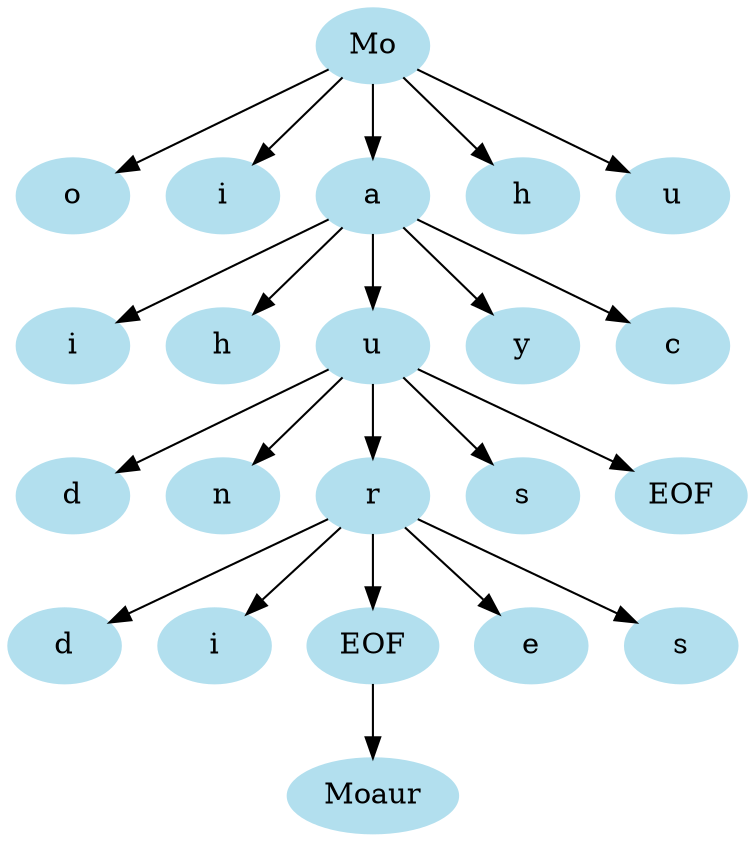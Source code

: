 digraph unix {
	node [color=lightblue2 style=filled]
	size="6,6"
	Mo
	10 [label=o]
	Mo -> 10
	11 [label=i]
	Mo -> 11
	12 [label=a]
	Mo -> 12
	13 [label=h]
	Mo -> 13
	14 [label=u]
	Mo -> 14
	20 [label=i]
	12 -> 20
	21 [label=h]
	12 -> 21
	22 [label=u]
	12 -> 22
	23 [label=y]
	12 -> 23
	24 [label=c]
	12 -> 24
	30 [label=d]
	22 -> 30
	31 [label=n]
	22 -> 31
	32 [label=r]
	22 -> 32
	33 [label=s]
	22 -> 33
	34 [label=EOF]
	22 -> 34
	40 [label=d]
	32 -> 40
	41 [label=i]
	32 -> 41
	42 [label=EOF]
	32 -> 42
	43 [label=e]
	32 -> 43
	44 [label=s]
	32 -> 44
	Moaur
	42 -> Moaur
}
